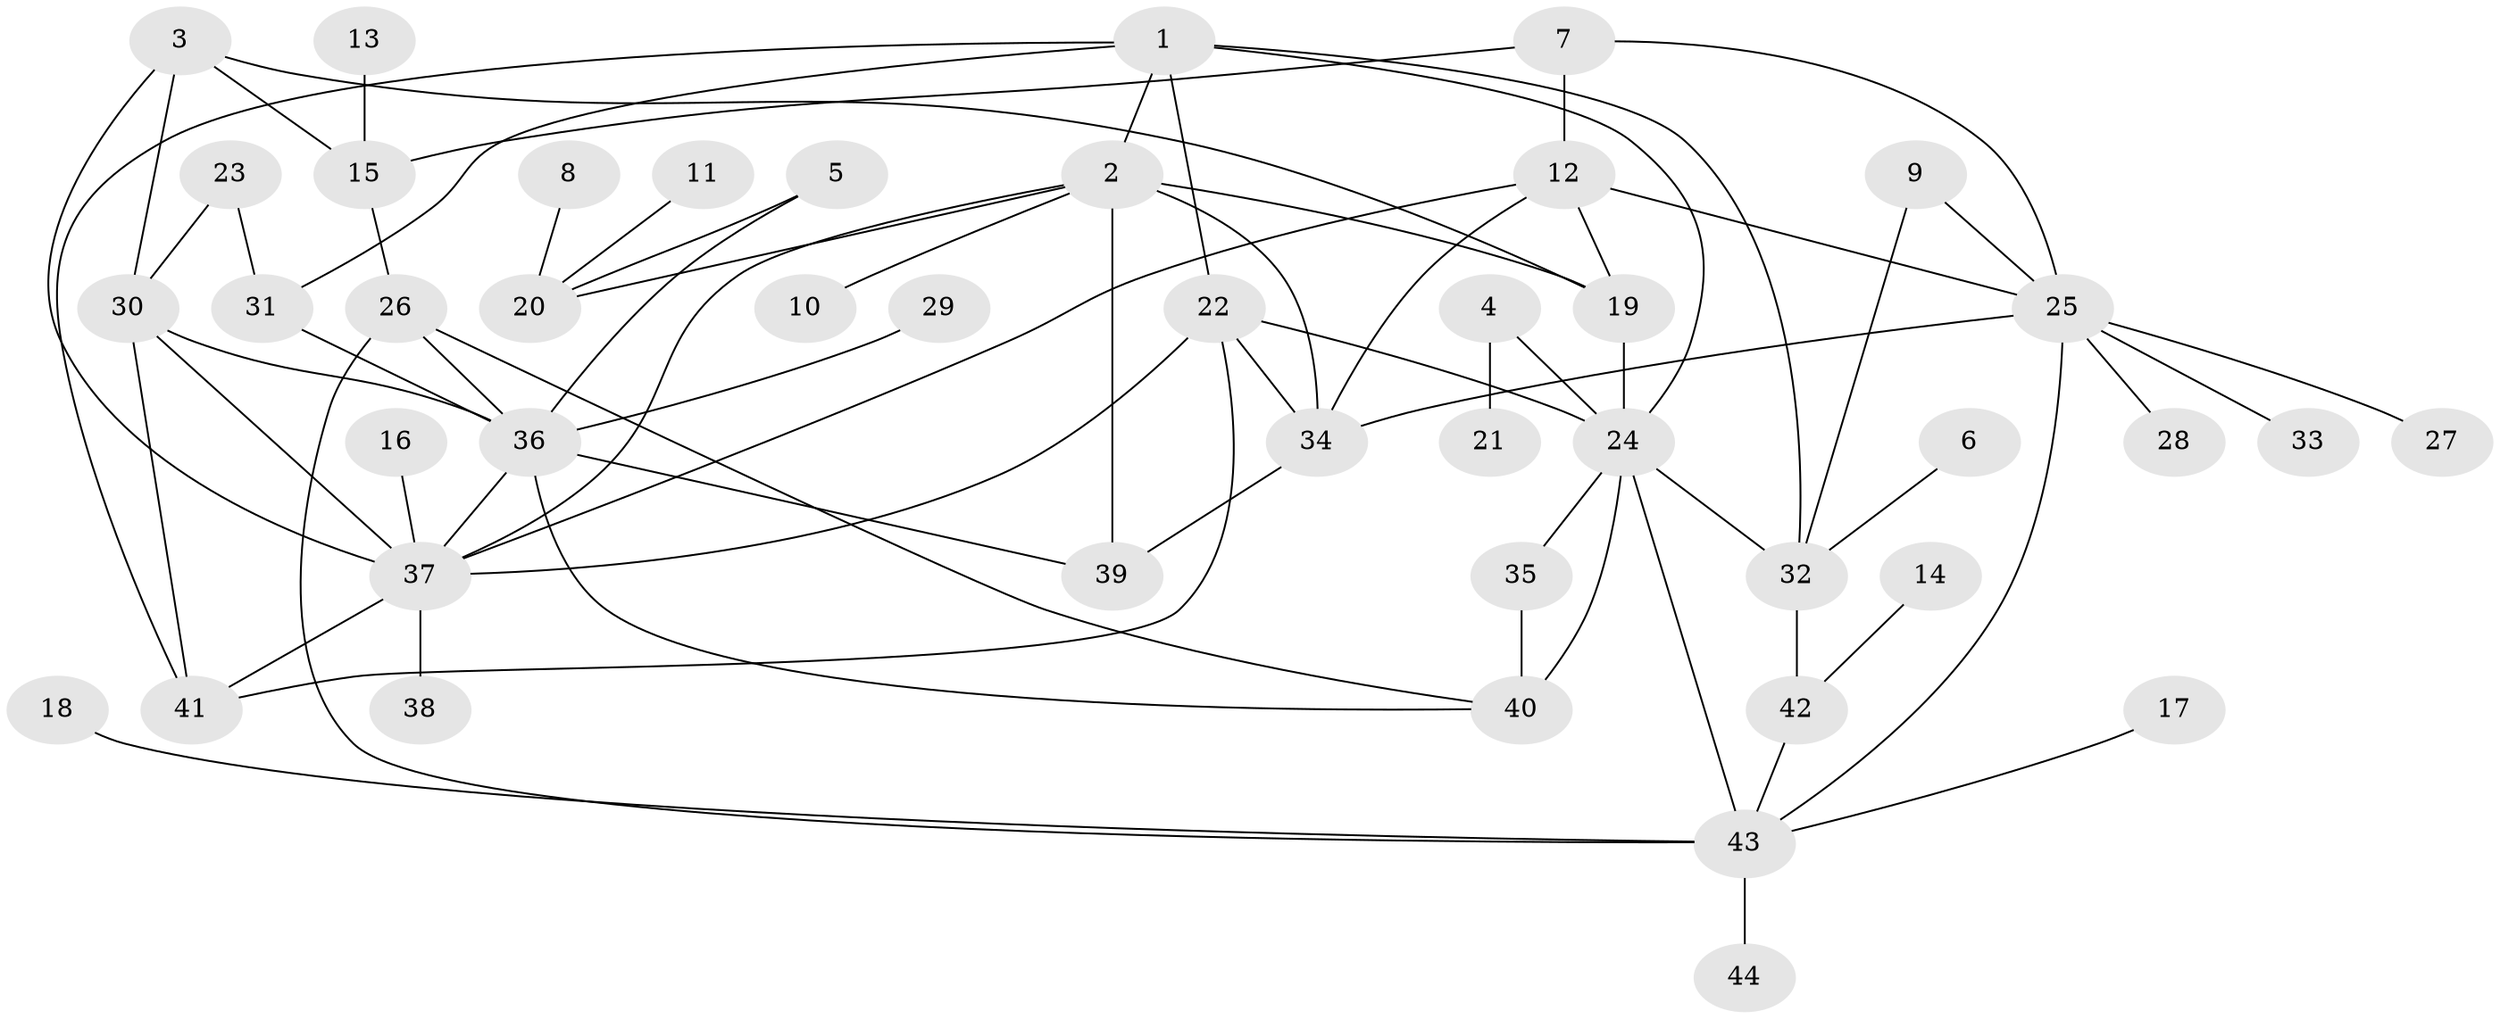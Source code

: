 // original degree distribution, {7: 0.022727272727272728, 6: 0.07954545454545454, 2: 0.29545454545454547, 3: 0.14772727272727273, 4: 0.07954545454545454, 5: 0.056818181818181816, 9: 0.011363636363636364, 1: 0.3068181818181818}
// Generated by graph-tools (version 1.1) at 2025/49/03/09/25 03:49:22]
// undirected, 44 vertices, 72 edges
graph export_dot {
graph [start="1"]
  node [color=gray90,style=filled];
  1;
  2;
  3;
  4;
  5;
  6;
  7;
  8;
  9;
  10;
  11;
  12;
  13;
  14;
  15;
  16;
  17;
  18;
  19;
  20;
  21;
  22;
  23;
  24;
  25;
  26;
  27;
  28;
  29;
  30;
  31;
  32;
  33;
  34;
  35;
  36;
  37;
  38;
  39;
  40;
  41;
  42;
  43;
  44;
  1 -- 2 [weight=1.0];
  1 -- 22 [weight=1.0];
  1 -- 24 [weight=1.0];
  1 -- 31 [weight=1.0];
  1 -- 32 [weight=1.0];
  1 -- 41 [weight=1.0];
  2 -- 10 [weight=1.0];
  2 -- 19 [weight=1.0];
  2 -- 20 [weight=1.0];
  2 -- 34 [weight=1.0];
  2 -- 37 [weight=1.0];
  2 -- 39 [weight=1.0];
  3 -- 15 [weight=1.0];
  3 -- 19 [weight=1.0];
  3 -- 30 [weight=1.0];
  3 -- 37 [weight=1.0];
  4 -- 21 [weight=1.0];
  4 -- 24 [weight=1.0];
  5 -- 20 [weight=1.0];
  5 -- 36 [weight=1.0];
  6 -- 32 [weight=1.0];
  7 -- 12 [weight=1.0];
  7 -- 15 [weight=1.0];
  7 -- 25 [weight=1.0];
  8 -- 20 [weight=1.0];
  9 -- 25 [weight=1.0];
  9 -- 32 [weight=1.0];
  11 -- 20 [weight=1.0];
  12 -- 19 [weight=1.0];
  12 -- 25 [weight=1.0];
  12 -- 34 [weight=1.0];
  12 -- 37 [weight=1.0];
  13 -- 15 [weight=1.0];
  14 -- 42 [weight=1.0];
  15 -- 26 [weight=1.0];
  16 -- 37 [weight=1.0];
  17 -- 43 [weight=1.0];
  18 -- 43 [weight=1.0];
  19 -- 24 [weight=1.0];
  22 -- 24 [weight=1.0];
  22 -- 34 [weight=1.0];
  22 -- 37 [weight=1.0];
  22 -- 41 [weight=1.0];
  23 -- 30 [weight=1.0];
  23 -- 31 [weight=1.0];
  24 -- 32 [weight=1.0];
  24 -- 35 [weight=1.0];
  24 -- 40 [weight=2.0];
  24 -- 43 [weight=1.0];
  25 -- 27 [weight=1.0];
  25 -- 28 [weight=1.0];
  25 -- 33 [weight=1.0];
  25 -- 34 [weight=1.0];
  25 -- 43 [weight=1.0];
  26 -- 36 [weight=1.0];
  26 -- 40 [weight=1.0];
  26 -- 43 [weight=1.0];
  29 -- 36 [weight=1.0];
  30 -- 36 [weight=1.0];
  30 -- 37 [weight=1.0];
  30 -- 41 [weight=1.0];
  31 -- 36 [weight=1.0];
  32 -- 42 [weight=1.0];
  34 -- 39 [weight=2.0];
  35 -- 40 [weight=1.0];
  36 -- 37 [weight=1.0];
  36 -- 39 [weight=1.0];
  36 -- 40 [weight=1.0];
  37 -- 38 [weight=1.0];
  37 -- 41 [weight=1.0];
  42 -- 43 [weight=1.0];
  43 -- 44 [weight=1.0];
}
